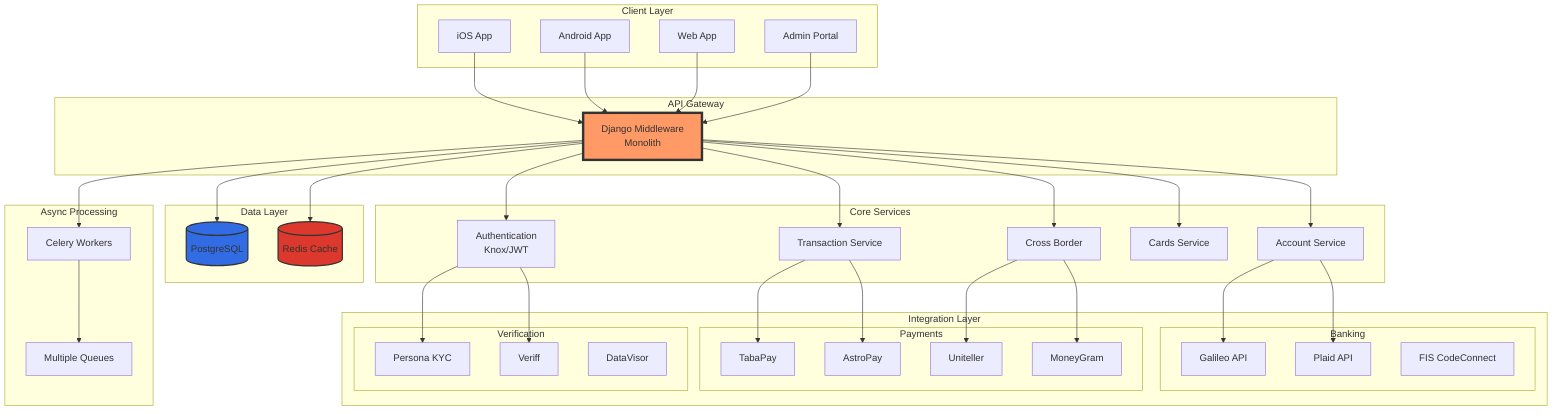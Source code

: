 graph TB
    subgraph "Client Layer"
        iOS[iOS App]
        Android[Android App]
        Web[Web App]
        AdminPortal[Admin Portal]
    end
    
    subgraph "API Gateway"
        MW[Django Middleware<br/>Monolith]
    end
    
    subgraph "Core Services"
        Auth[Authentication<br/>Knox/JWT]
        Account[Account Service]
        Trans[Transaction Service]
        Cards[Cards Service]
        CrossBorder[Cross Border]
    end
    
    subgraph "Integration Layer"
        subgraph "Banking"
            Galileo[Galileo API]
            Plaid[Plaid API]
            FIS[FIS CodeConnect]
        end
        
        subgraph "Payments"
            TabaPay[TabaPay]
            AstroPay[AstroPay]
            Uniteller[Uniteller]
            MoneyGram[MoneyGram]
        end
        
        subgraph "Verification"
            Persona[Persona KYC]
            Veriff[Veriff]
            DataVisor[DataVisor]
        end
    end
    
    subgraph "Data Layer"
        PostgreSQL[(PostgreSQL)]
        Redis[(Redis Cache)]
    end
    
    subgraph "Async Processing"
        Celery[Celery Workers]
        Queues[Multiple Queues]
    end
    
    iOS --> MW
    Android --> MW
    Web --> MW
    AdminPortal --> MW
    
    MW --> Auth
    MW --> Account
    MW --> Trans
    MW --> Cards
    MW --> CrossBorder
    
    Account --> Galileo
    Account --> Plaid
    Trans --> TabaPay
    Trans --> AstroPay
    CrossBorder --> Uniteller
    CrossBorder --> MoneyGram
    
    Auth --> Persona
    Auth --> Veriff
    
    MW --> PostgreSQL
    MW --> Redis
    MW --> Celery
    Celery --> Queues
    
    style MW fill:#f96,stroke:#333,stroke-width:4px
    style PostgreSQL fill:#326ce5,stroke:#333,stroke-width:2px
    style Redis fill:#dc382d,stroke:#333,stroke-width:2px